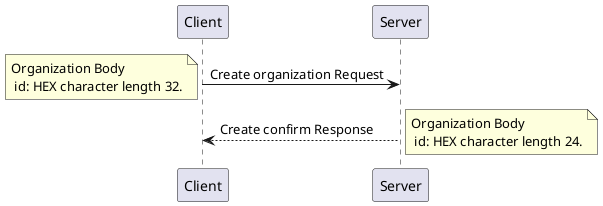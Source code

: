 @startuml
Client -> Server: Create organization Request
note left: Organization Body\n id: HEX character length 32.

Server --> Client: Create confirm Response
note right: Organization Body\n id: HEX character length 24.

@enduml
